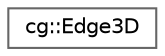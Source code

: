 digraph "Graphical Class Hierarchy"
{
 // LATEX_PDF_SIZE
  bgcolor="transparent";
  edge [fontname=Helvetica,fontsize=10,labelfontname=Helvetica,labelfontsize=10];
  node [fontname=Helvetica,fontsize=10,shape=box,height=0.2,width=0.4];
  rankdir="LR";
  Node0 [id="Node000000",label="cg::Edge3D",height=0.2,width=0.4,color="grey40", fillcolor="white", style="filled",URL="$classcg_1_1_edge3_d.html",tooltip=" "];
}
